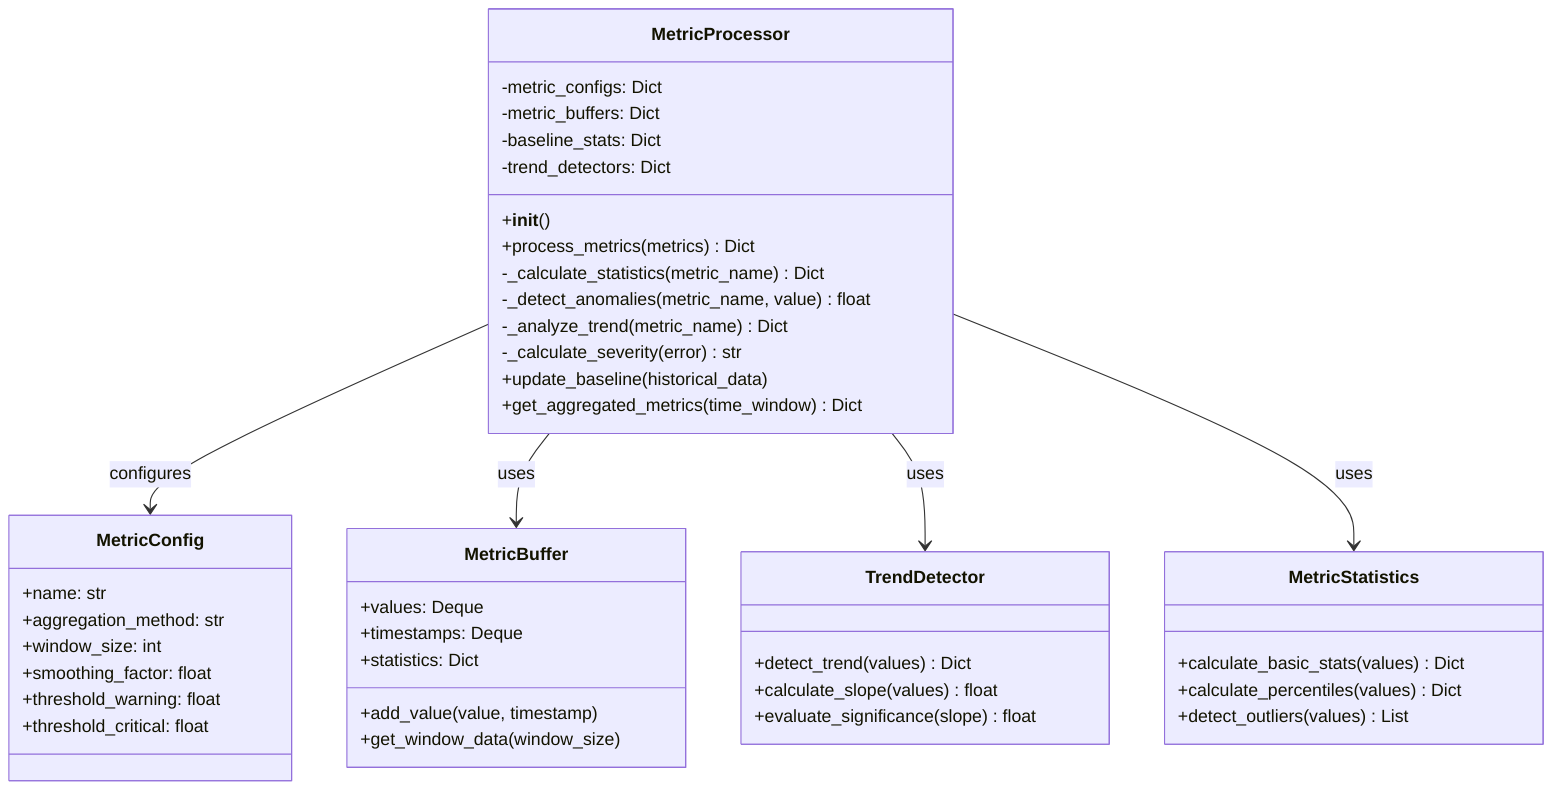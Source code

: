 classDiagram
    class MetricProcessor {
        -metric_configs: Dict
        -metric_buffers: Dict
        -baseline_stats: Dict
        -trend_detectors: Dict
        +__init__()
        +process_metrics(metrics) Dict
        -_calculate_statistics(metric_name) Dict
        -_detect_anomalies(metric_name, value) float
        -_analyze_trend(metric_name) Dict
        -_calculate_severity(error) str
        +update_baseline(historical_data)
        +get_aggregated_metrics(time_window) Dict
    }

    class MetricConfig {
        +name: str
        +aggregation_method: str
        +window_size: int
        +smoothing_factor: float
        +threshold_warning: float
        +threshold_critical: float
    }

    class MetricBuffer {
        +values: Deque
        +timestamps: Deque
        +statistics: Dict
        +add_value(value, timestamp)
        +get_window_data(window_size)
    }

    class TrendDetector {
        +detect_trend(values) Dict
        +calculate_slope(values) float
        +evaluate_significance(slope) float
    }

    class MetricStatistics {
        +calculate_basic_stats(values) Dict
        +calculate_percentiles(values) Dict
        +detect_outliers(values) List
    }

    MetricProcessor --> MetricConfig : configures
    MetricProcessor --> MetricBuffer : uses
    MetricProcessor --> TrendDetector : uses
    MetricProcessor --> MetricStatistics : uses